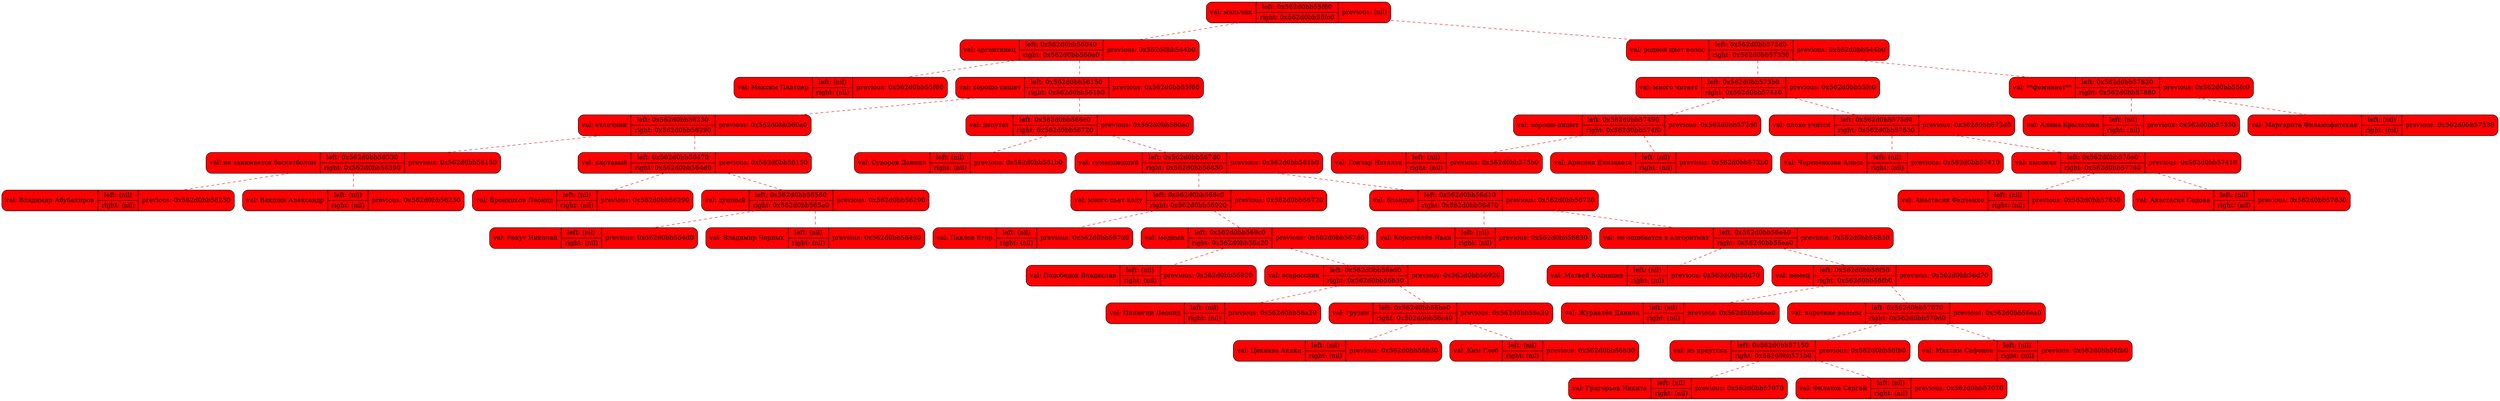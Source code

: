 digraph tree {
	rankdir=HR;
	label0x562d0bb544b0[shape=record, style="rounded, filled", fillcolor=red, label="{ {val: мальчик | {left: 0x562d0bb55f60 | right: 0x562d0bb55fc0} | previous: (nil) }}"];
	label0x562d0bb55f60[shape=record, style="rounded, filled", fillcolor=red, label="{ {val: аргентинец | {left: 0x562d0bb56040 | right: 0x562d0bb560a0} | previous: 0x562d0bb544b0 }}"];
	label0x562d0bb544b0->label0x562d0bb55f60 [color="red", style="dashed",arrowhead="none"]	label0x562d0bb56040[shape=record, style="rounded, filled", fillcolor=red, label="{ {val: Максим Платцер | {left: (nil) | right: (nil)} | previous: 0x562d0bb55f60 }}"];
	label0x562d0bb55f60->label0x562d0bb56040 [color="red", style="dashed",arrowhead="none"]	label0x562d0bb560a0[shape=record, style="rounded, filled", fillcolor=red, label="{ {val: хорошо пишет | {left: 0x562d0bb56150 | right: 0x562d0bb561b0} | previous: 0x562d0bb55f60 }}"];
	label0x562d0bb55f60->label0x562d0bb560a0 [color="red", style="dashed",arrowhead="none"]	label0x562d0bb56150[shape=record, style="rounded, filled", fillcolor=red, label="{ {val: отличник | {left: 0x562d0bb56230 | right: 0x562d0bb56290} | previous: 0x562d0bb560a0 }}"];
	label0x562d0bb560a0->label0x562d0bb56150 [color="red", style="dashed",arrowhead="none"]	label0x562d0bb56230[shape=record, style="rounded, filled", fillcolor=red, label="{ {val: не занимается баскетболом | {left: 0x562d0bb56330 | right: 0x562d0bb56390} | previous: 0x562d0bb56150 }}"];
	label0x562d0bb56150->label0x562d0bb56230 [color="red", style="dashed",arrowhead="none"]	label0x562d0bb56330[shape=record, style="rounded, filled", fillcolor=red, label="{ {val: Владимир Абубакиров | {left: (nil) | right: (nil)} | previous: 0x562d0bb56230 }}"];
	label0x562d0bb56230->label0x562d0bb56330 [color="red", style="dashed",arrowhead="none"]	label0x562d0bb56390[shape=record, style="rounded, filled", fillcolor=red, label="{ {val: Вакшин Александр | {left: (nil) | right: (nil)} | previous: 0x562d0bb56230 }}"];
	label0x562d0bb56230->label0x562d0bb56390 [color="red", style="dashed",arrowhead="none"]	label0x562d0bb56290[shape=record, style="rounded, filled", fillcolor=red, label="{ {val: картавый | {left: 0x562d0bb56470 | right: 0x562d0bb564d0} | previous: 0x562d0bb56150 }}"];
	label0x562d0bb56150->label0x562d0bb56290 [color="red", style="dashed",arrowhead="none"]	label0x562d0bb56470[shape=record, style="rounded, filled", fillcolor=red, label="{ {val: Бронников Леонид | {left: (nil) | right: (nil)} | previous: 0x562d0bb56290 }}"];
	label0x562d0bb56290->label0x562d0bb56470 [color="red", style="dashed",arrowhead="none"]	label0x562d0bb564d0[shape=record, style="rounded, filled", fillcolor=red, label="{ {val: душный | {left: 0x562d0bb56580 | right: 0x562d0bb565e0} | previous: 0x562d0bb56290 }}"];
	label0x562d0bb56290->label0x562d0bb564d0 [color="red", style="dashed",arrowhead="none"]	label0x562d0bb56580[shape=record, style="rounded, filled", fillcolor=red, label="{ {val: Рекут Николай | {left: (nil) | right: (nil)} | previous: 0x562d0bb564d0 }}"];
	label0x562d0bb564d0->label0x562d0bb56580 [color="red", style="dashed",arrowhead="none"]	label0x562d0bb565e0[shape=record, style="rounded, filled", fillcolor=red, label="{ {val: Владимир Черных | {left: (nil) | right: (nil)} | previous: 0x562d0bb564d0 }}"];
	label0x562d0bb564d0->label0x562d0bb565e0 [color="red", style="dashed",arrowhead="none"]	label0x562d0bb561b0[shape=record, style="rounded, filled", fillcolor=red, label="{ {val: депутат | {left: 0x562d0bb566c0 | right: 0x562d0bb56720} | previous: 0x562d0bb560a0 }}"];
	label0x562d0bb560a0->label0x562d0bb561b0 [color="red", style="dashed",arrowhead="none"]	label0x562d0bb566c0[shape=record, style="rounded, filled", fillcolor=red, label="{ {val: Суворов Даниил | {left: (nil) | right: (nil)} | previous: 0x562d0bb561b0 }}"];
	label0x562d0bb561b0->label0x562d0bb566c0 [color="red", style="dashed",arrowhead="none"]	label0x562d0bb56720[shape=record, style="rounded, filled", fillcolor=red, label="{ {val: сумасшедший | {left: 0x562d0bb567d0 | right: 0x562d0bb56830} | previous: 0x562d0bb561b0 }}"];
	label0x562d0bb561b0->label0x562d0bb56720 [color="red", style="dashed",arrowhead="none"]	label0x562d0bb567d0[shape=record, style="rounded, filled", fillcolor=red, label="{ {val: много пьет колу | {left: 0x562d0bb568c0 | right: 0x562d0bb56920} | previous: 0x562d0bb56720 }}"];
	label0x562d0bb56720->label0x562d0bb567d0 [color="red", style="dashed",arrowhead="none"]	label0x562d0bb568c0[shape=record, style="rounded, filled", fillcolor=red, label="{ {val: Павлов Егор | {left: (nil) | right: (nil)} | previous: 0x562d0bb567d0 }}"];
	label0x562d0bb567d0->label0x562d0bb568c0 [color="red", style="dashed",arrowhead="none"]	label0x562d0bb56920[shape=record, style="rounded, filled", fillcolor=red, label="{ {val: модный | {left: 0x562d0bb569c0 | right: 0x562d0bb56a20} | previous: 0x562d0bb567d0 }}"];
	label0x562d0bb567d0->label0x562d0bb56920 [color="red", style="dashed",arrowhead="none"]	label0x562d0bb569c0[shape=record, style="rounded, filled", fillcolor=red, label="{ {val: Подобедов Владислав | {left: (nil) | right: (nil)} | previous: 0x562d0bb56920 }}"];
	label0x562d0bb56920->label0x562d0bb569c0 [color="red", style="dashed",arrowhead="none"]	label0x562d0bb56a20[shape=record, style="rounded, filled", fillcolor=red, label="{ {val: всероссник | {left: 0x562d0bb56ad0 | right: 0x562d0bb56b30} | previous: 0x562d0bb56920 }}"];
	label0x562d0bb56920->label0x562d0bb56a20 [color="red", style="dashed",arrowhead="none"]	label0x562d0bb56ad0[shape=record, style="rounded, filled", fillcolor=red, label="{ {val: Пилюгин Леонид | {left: (nil) | right: (nil)} | previous: 0x562d0bb56a20 }}"];
	label0x562d0bb56a20->label0x562d0bb56ad0 [color="red", style="dashed",arrowhead="none"]	label0x562d0bb56b30[shape=record, style="rounded, filled", fillcolor=red, label="{ {val: грузин | {left: 0x562d0bb56be0 | right: 0x562d0bb56c40} | previous: 0x562d0bb56a20 }}"];
	label0x562d0bb56a20->label0x562d0bb56b30 [color="red", style="dashed",arrowhead="none"]	label0x562d0bb56be0[shape=record, style="rounded, filled", fillcolor=red, label="{ {val: Цеквава Акаки | {left: (nil) | right: (nil)} | previous: 0x562d0bb56b30 }}"];
	label0x562d0bb56b30->label0x562d0bb56be0 [color="red", style="dashed",arrowhead="none"]	label0x562d0bb56c40[shape=record, style="rounded, filled", fillcolor=red, label="{ {val: Ким Глеб | {left: (nil) | right: (nil)} | previous: 0x562d0bb56b30 }}"];
	label0x562d0bb56b30->label0x562d0bb56c40 [color="red", style="dashed",arrowhead="none"]	label0x562d0bb56830[shape=record, style="rounded, filled", fillcolor=red, label="{ {val: блондин | {left: 0x562d0bb56d10 | right: 0x562d0bb56d70} | previous: 0x562d0bb56720 }}"];
	label0x562d0bb56720->label0x562d0bb56830 [color="red", style="dashed",arrowhead="none"]	label0x562d0bb56d10[shape=record, style="rounded, filled", fillcolor=red, label="{ {val: Коростелёв Иван | {left: (nil) | right: (nil)} | previous: 0x562d0bb56830 }}"];
	label0x562d0bb56830->label0x562d0bb56d10 [color="red", style="dashed",arrowhead="none"]	label0x562d0bb56d70[shape=record, style="rounded, filled", fillcolor=red, label="{ {val: не ошибается в алгоритмах | {left: 0x562d0bb56e40 | right: 0x562d0bb56ea0} | previous: 0x562d0bb56830 }}"];
	label0x562d0bb56830->label0x562d0bb56d70 [color="red", style="dashed",arrowhead="none"]	label0x562d0bb56e40[shape=record, style="rounded, filled", fillcolor=red, label="{ {val: Матвей Кодинцев | {left: (nil) | right: (nil)} | previous: 0x562d0bb56d70 }}"];
	label0x562d0bb56d70->label0x562d0bb56e40 [color="red", style="dashed",arrowhead="none"]	label0x562d0bb56ea0[shape=record, style="rounded, filled", fillcolor=red, label="{ {val: немец | {left: 0x562d0bb56f50 | right: 0x562d0bb56fb0} | previous: 0x562d0bb56d70 }}"];
	label0x562d0bb56d70->label0x562d0bb56ea0 [color="red", style="dashed",arrowhead="none"]	label0x562d0bb56f50[shape=record, style="rounded, filled", fillcolor=red, label="{ {val: Журавлёв Данила | {left: (nil) | right: (nil)} | previous: 0x562d0bb56ea0 }}"];
	label0x562d0bb56ea0->label0x562d0bb56f50 [color="red", style="dashed",arrowhead="none"]	label0x562d0bb56fb0[shape=record, style="rounded, filled", fillcolor=red, label="{ {val: короткие волосы | {left: 0x562d0bb57070 | right: 0x562d0bb570d0} | previous: 0x562d0bb56ea0 }}"];
	label0x562d0bb56ea0->label0x562d0bb56fb0 [color="red", style="dashed",arrowhead="none"]	label0x562d0bb57070[shape=record, style="rounded, filled", fillcolor=red, label="{ {val: из иркутска | {left: 0x562d0bb57150 | right: 0x562d0bb571b0} | previous: 0x562d0bb56fb0 }}"];
	label0x562d0bb56fb0->label0x562d0bb57070 [color="red", style="dashed",arrowhead="none"]	label0x562d0bb57150[shape=record, style="rounded, filled", fillcolor=red, label="{ {val: Григорьев Никита | {left: (nil) | right: (nil)} | previous: 0x562d0bb57070 }}"];
	label0x562d0bb57070->label0x562d0bb57150 [color="red", style="dashed",arrowhead="none"]	label0x562d0bb571b0[shape=record, style="rounded, filled", fillcolor=red, label="{ {val: Филатов Сергей | {left: (nil) | right: (nil)} | previous: 0x562d0bb57070 }}"];
	label0x562d0bb57070->label0x562d0bb571b0 [color="red", style="dashed",arrowhead="none"]	label0x562d0bb570d0[shape=record, style="rounded, filled", fillcolor=red, label="{ {val: Максим Сафонов | {left: (nil) | right: (nil)} | previous: 0x562d0bb56fb0 }}"];
	label0x562d0bb56fb0->label0x562d0bb570d0 [color="red", style="dashed",arrowhead="none"]	label0x562d0bb55fc0[shape=record, style="rounded, filled", fillcolor=red, label="{ {val: родной цвет волос | {left: 0x562d0bb572d0 | right: 0x562d0bb57330} | previous: 0x562d0bb544b0 }}"];
	label0x562d0bb544b0->label0x562d0bb55fc0 [color="red", style="dashed",arrowhead="none"]	label0x562d0bb572d0[shape=record, style="rounded, filled", fillcolor=red, label="{ {val: много читает | {left: 0x562d0bb573b0 | right: 0x562d0bb57410} | previous: 0x562d0bb55fc0 }}"];
	label0x562d0bb55fc0->label0x562d0bb572d0 [color="red", style="dashed",arrowhead="none"]	label0x562d0bb573b0[shape=record, style="rounded, filled", fillcolor=red, label="{ {val: хорошо пишет | {left: 0x562d0bb57490 | right: 0x562d0bb574f0} | previous: 0x562d0bb572d0 }}"];
	label0x562d0bb572d0->label0x562d0bb573b0 [color="red", style="dashed",arrowhead="none"]	label0x562d0bb57490[shape=record, style="rounded, filled", fillcolor=red, label="{ {val: Гончар Наталья | {left: (nil) | right: (nil)} | previous: 0x562d0bb573b0 }}"];
	label0x562d0bb573b0->label0x562d0bb57490 [color="red", style="dashed",arrowhead="none"]	label0x562d0bb574f0[shape=record, style="rounded, filled", fillcolor=red, label="{ {val: Арисова Елизавета | {left: (nil) | right: (nil)} | previous: 0x562d0bb573b0 }}"];
	label0x562d0bb573b0->label0x562d0bb574f0 [color="red", style="dashed",arrowhead="none"]	label0x562d0bb57410[shape=record, style="rounded, filled", fillcolor=red, label="{ {val: плохо учится | {left: 0x562d0bb575d0 | right: 0x562d0bb57630} | previous: 0x562d0bb572d0 }}"];
	label0x562d0bb572d0->label0x562d0bb57410 [color="red", style="dashed",arrowhead="none"]	label0x562d0bb575d0[shape=record, style="rounded, filled", fillcolor=red, label="{ {val: Черепенкова Алиса | {left: (nil) | right: (nil)} | previous: 0x562d0bb57410 }}"];
	label0x562d0bb57410->label0x562d0bb575d0 [color="red", style="dashed",arrowhead="none"]	label0x562d0bb57630[shape=record, style="rounded, filled", fillcolor=red, label="{ {val: высокая | {left: 0x562d0bb576e0 | right: 0x562d0bb57740} | previous: 0x562d0bb57410 }}"];
	label0x562d0bb57410->label0x562d0bb57630 [color="red", style="dashed",arrowhead="none"]	label0x562d0bb576e0[shape=record, style="rounded, filled", fillcolor=red, label="{ {val: Анастасия Федченко | {left: (nil) | right: (nil)} | previous: 0x562d0bb57630 }}"];
	label0x562d0bb57630->label0x562d0bb576e0 [color="red", style="dashed",arrowhead="none"]	label0x562d0bb57740[shape=record, style="rounded, filled", fillcolor=red, label="{ {val: Анастасия Седова | {left: (nil) | right: (nil)} | previous: 0x562d0bb57630 }}"];
	label0x562d0bb57630->label0x562d0bb57740 [color="red", style="dashed",arrowhead="none"]	label0x562d0bb57330[shape=record, style="rounded, filled", fillcolor=red, label="{ {val: **феминист** | {left: 0x562d0bb57820 | right: 0x562d0bb57880} | previous: 0x562d0bb55fc0 }}"];
	label0x562d0bb55fc0->label0x562d0bb57330 [color="red", style="dashed",arrowhead="none"]	label0x562d0bb57820[shape=record, style="rounded, filled", fillcolor=red, label="{ {val: Алина Крылатова | {left: (nil) | right: (nil)} | previous: 0x562d0bb57330 }}"];
	label0x562d0bb57330->label0x562d0bb57820 [color="red", style="dashed",arrowhead="none"]	label0x562d0bb57880[shape=record, style="rounded, filled", fillcolor=red, label="{ {val: Маргарита Филамофитская | {left: (nil) | right: (nil)} | previous: 0x562d0bb57330 }}"];
	label0x562d0bb57330->label0x562d0bb57880 [color="red", style="dashed",arrowhead="none"]}